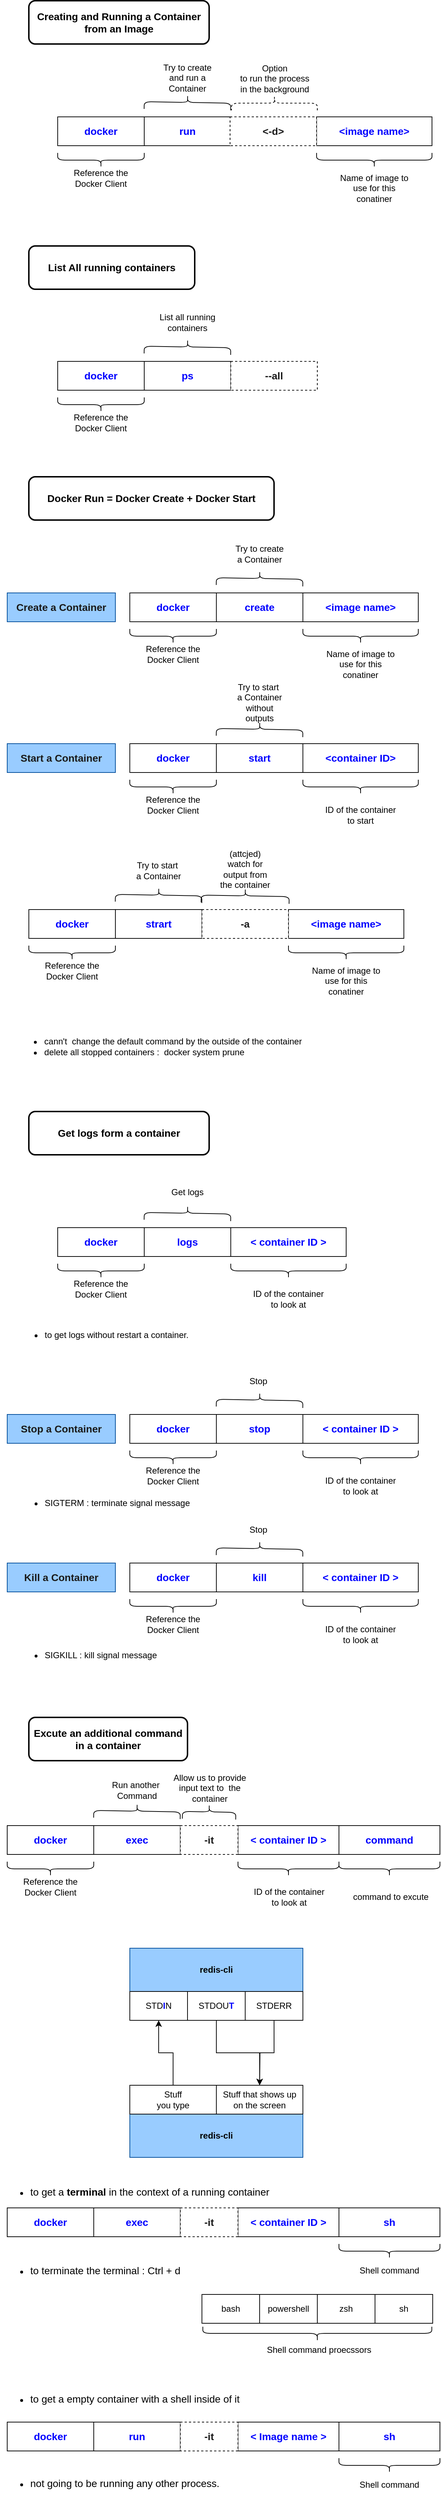 <mxfile version="12.6.4" type="device"><diagram id="ph7OAjNxM6PxewlOC7RH" name="Page-1"><mxGraphModel dx="1635" dy="812" grid="1" gridSize="10" guides="1" tooltips="1" connect="1" arrows="1" fold="1" page="1" pageScale="1" pageWidth="827" pageHeight="1169" math="0" shadow="0"><root><mxCell id="0"/><mxCell id="1" parent="0"/><mxCell id="Nm3Z8yjS943WfdTy7HaF-10" value="&lt;font style=&quot;font-size: 14px&quot;&gt;&lt;b&gt;Creating and Running a Container from an Image&lt;/b&gt;&lt;/font&gt;" style="rounded=1;whiteSpace=wrap;html=1;strokeWidth=2;" parent="1" vertex="1"><mxGeometry x="40" y="20" width="250" height="60" as="geometry"/></mxCell><mxCell id="Nm3Z8yjS943WfdTy7HaF-14" value="&lt;font style=&quot;font-size: 14px&quot;&gt;&lt;b&gt;List All running containers&lt;/b&gt;&lt;/font&gt;" style="rounded=1;whiteSpace=wrap;html=1;strokeWidth=2;" parent="1" vertex="1"><mxGeometry x="40" y="360" width="230" height="60" as="geometry"/></mxCell><mxCell id="Nm3Z8yjS943WfdTy7HaF-21" value="&lt;h3&gt;&lt;font color=&quot;#0000ff&quot;&gt;docker&lt;/font&gt;&lt;/h3&gt;" style="rounded=0;whiteSpace=wrap;html=1;" parent="1" vertex="1"><mxGeometry x="80" y="520" width="120" height="40" as="geometry"/></mxCell><mxCell id="Nm3Z8yjS943WfdTy7HaF-22" value="&lt;h3&gt;&lt;font color=&quot;#0000ff&quot;&gt;ps&lt;/font&gt;&lt;/h3&gt;" style="rounded=0;whiteSpace=wrap;html=1;" parent="1" vertex="1"><mxGeometry x="200" y="520" width="120" height="40" as="geometry"/></mxCell><mxCell id="Nm3Z8yjS943WfdTy7HaF-23" value="" style="shape=curlyBracket;whiteSpace=wrap;html=1;rounded=1;rotation=-90;" parent="1" vertex="1"><mxGeometry x="130" y="520" width="20" height="120" as="geometry"/></mxCell><mxCell id="Nm3Z8yjS943WfdTy7HaF-24" value="" style="shape=curlyBracket;whiteSpace=wrap;html=1;rounded=1;rotation=91;" parent="1" vertex="1"><mxGeometry x="250" y="440" width="20" height="120" as="geometry"/></mxCell><mxCell id="Nm3Z8yjS943WfdTy7HaF-25" value="Reference the Docker Client" style="text;html=1;strokeColor=none;fillColor=none;align=center;verticalAlign=middle;whiteSpace=wrap;rounded=0;" parent="1" vertex="1"><mxGeometry x="100" y="598" width="80" height="14" as="geometry"/></mxCell><mxCell id="Nm3Z8yjS943WfdTy7HaF-26" value="List all running containers" style="text;html=1;strokeColor=none;fillColor=none;align=center;verticalAlign=middle;whiteSpace=wrap;rounded=0;" parent="1" vertex="1"><mxGeometry x="220" y="459" width="80" height="14" as="geometry"/></mxCell><mxCell id="Nm3Z8yjS943WfdTy7HaF-29" value="&lt;h3&gt;&lt;font color=&quot;#1a1a1a&quot;&gt;--all&lt;/font&gt;&lt;/h3&gt;" style="rounded=0;whiteSpace=wrap;html=1;dashed=1;" parent="1" vertex="1"><mxGeometry x="320" y="520" width="120" height="40" as="geometry"/></mxCell><mxCell id="Nm3Z8yjS943WfdTy7HaF-40" value="&lt;h3&gt;&lt;font color=&quot;#0000ff&quot;&gt;docker&lt;/font&gt;&lt;/h3&gt;" style="rounded=0;whiteSpace=wrap;html=1;" parent="1" vertex="1"><mxGeometry x="180" y="841" width="120" height="40" as="geometry"/></mxCell><mxCell id="Nm3Z8yjS943WfdTy7HaF-41" value="&lt;h3&gt;&lt;font color=&quot;#0000ff&quot;&gt;create&lt;/font&gt;&lt;/h3&gt;" style="rounded=0;whiteSpace=wrap;html=1;" parent="1" vertex="1"><mxGeometry x="300" y="841" width="120" height="40" as="geometry"/></mxCell><mxCell id="Nm3Z8yjS943WfdTy7HaF-42" value="&lt;h3&gt;&lt;font color=&quot;#0000ff&quot;&gt;&amp;lt;image name&amp;gt;&lt;/font&gt;&lt;/h3&gt;" style="rounded=0;whiteSpace=wrap;html=1;" parent="1" vertex="1"><mxGeometry x="420" y="841" width="160" height="40" as="geometry"/></mxCell><mxCell id="Nm3Z8yjS943WfdTy7HaF-43" value="" style="shape=curlyBracket;whiteSpace=wrap;html=1;rounded=1;rotation=-90;" parent="1" vertex="1"><mxGeometry x="230" y="841" width="20" height="120" as="geometry"/></mxCell><mxCell id="Nm3Z8yjS943WfdTy7HaF-44" value="" style="shape=curlyBracket;whiteSpace=wrap;html=1;rounded=1;rotation=-90;" parent="1" vertex="1"><mxGeometry x="490" y="821" width="20" height="160" as="geometry"/></mxCell><mxCell id="Nm3Z8yjS943WfdTy7HaF-45" value="" style="shape=curlyBracket;whiteSpace=wrap;html=1;rounded=1;rotation=91;" parent="1" vertex="1"><mxGeometry x="350" y="761" width="20" height="120" as="geometry"/></mxCell><mxCell id="Nm3Z8yjS943WfdTy7HaF-46" value="&lt;span style=&quot;font-size: 14px&quot;&gt;&lt;b&gt;Docker Run = Docker Create + Docker Start&lt;/b&gt;&lt;/span&gt;" style="rounded=1;whiteSpace=wrap;html=1;strokeWidth=2;" parent="1" vertex="1"><mxGeometry x="40" y="680" width="340" height="60" as="geometry"/></mxCell><mxCell id="Nm3Z8yjS943WfdTy7HaF-47" value="Reference the Docker Client" style="text;html=1;strokeColor=none;fillColor=none;align=center;verticalAlign=middle;whiteSpace=wrap;rounded=0;" parent="1" vertex="1"><mxGeometry x="200" y="919" width="80" height="14" as="geometry"/></mxCell><mxCell id="Nm3Z8yjS943WfdTy7HaF-48" value="Try to create &lt;br&gt;a Container" style="text;html=1;strokeColor=none;fillColor=none;align=center;verticalAlign=middle;whiteSpace=wrap;rounded=0;" parent="1" vertex="1"><mxGeometry x="320" y="780" width="80" height="14" as="geometry"/></mxCell><mxCell id="Nm3Z8yjS943WfdTy7HaF-49" value="Name of image to use for this conatiner" style="text;html=1;strokeColor=none;fillColor=none;align=center;verticalAlign=middle;whiteSpace=wrap;rounded=0;" parent="1" vertex="1"><mxGeometry x="445" y="933" width="110" height="14" as="geometry"/></mxCell><mxCell id="Nm3Z8yjS943WfdTy7HaF-50" value="&lt;h3&gt;&lt;font color=&quot;#1a1a1a&quot;&gt;Create a Container&lt;/font&gt;&lt;/h3&gt;" style="rounded=0;whiteSpace=wrap;html=1;fillColor=#99CCFF;strokeColor=#004C99;" parent="1" vertex="1"><mxGeometry x="10" y="841" width="150" height="40" as="geometry"/></mxCell><mxCell id="Nm3Z8yjS943WfdTy7HaF-51" value="&lt;h3&gt;&lt;font color=&quot;#0000ff&quot;&gt;docker&lt;/font&gt;&lt;/h3&gt;" style="rounded=0;whiteSpace=wrap;html=1;" parent="1" vertex="1"><mxGeometry x="180" y="1050" width="120" height="40" as="geometry"/></mxCell><mxCell id="Nm3Z8yjS943WfdTy7HaF-52" value="&lt;h3&gt;&lt;font color=&quot;#0000ff&quot;&gt;start&lt;/font&gt;&lt;/h3&gt;" style="rounded=0;whiteSpace=wrap;html=1;" parent="1" vertex="1"><mxGeometry x="300" y="1050" width="120" height="40" as="geometry"/></mxCell><mxCell id="Nm3Z8yjS943WfdTy7HaF-53" value="&lt;h3&gt;&lt;font color=&quot;#0000ff&quot;&gt;&amp;lt;container ID&amp;gt;&lt;/font&gt;&lt;/h3&gt;" style="rounded=0;whiteSpace=wrap;html=1;" parent="1" vertex="1"><mxGeometry x="420" y="1050" width="160" height="40" as="geometry"/></mxCell><mxCell id="Nm3Z8yjS943WfdTy7HaF-54" value="" style="shape=curlyBracket;whiteSpace=wrap;html=1;rounded=1;rotation=-90;" parent="1" vertex="1"><mxGeometry x="230" y="1050" width="20" height="120" as="geometry"/></mxCell><mxCell id="Nm3Z8yjS943WfdTy7HaF-55" value="" style="shape=curlyBracket;whiteSpace=wrap;html=1;rounded=1;rotation=-90;" parent="1" vertex="1"><mxGeometry x="490" y="1030" width="20" height="160" as="geometry"/></mxCell><mxCell id="Nm3Z8yjS943WfdTy7HaF-56" value="" style="shape=curlyBracket;whiteSpace=wrap;html=1;rounded=1;rotation=91;" parent="1" vertex="1"><mxGeometry x="350" y="970" width="20" height="120" as="geometry"/></mxCell><mxCell id="Nm3Z8yjS943WfdTy7HaF-57" value="Reference the Docker Client" style="text;html=1;strokeColor=none;fillColor=none;align=center;verticalAlign=middle;whiteSpace=wrap;rounded=0;" parent="1" vertex="1"><mxGeometry x="200" y="1128" width="80" height="14" as="geometry"/></mxCell><mxCell id="Nm3Z8yjS943WfdTy7HaF-58" value="Try to start&amp;nbsp;&lt;br&gt;a Container&lt;br&gt;without outputs" style="text;html=1;strokeColor=none;fillColor=none;align=center;verticalAlign=middle;whiteSpace=wrap;rounded=0;" parent="1" vertex="1"><mxGeometry x="320" y="989" width="80" height="8" as="geometry"/></mxCell><mxCell id="Nm3Z8yjS943WfdTy7HaF-59" value="ID of the container to start" style="text;html=1;strokeColor=none;fillColor=none;align=center;verticalAlign=middle;whiteSpace=wrap;rounded=0;" parent="1" vertex="1"><mxGeometry x="445" y="1142" width="110" height="14" as="geometry"/></mxCell><mxCell id="Nm3Z8yjS943WfdTy7HaF-60" value="&lt;h3&gt;&lt;font color=&quot;#1a1a1a&quot;&gt;Start a Container&lt;/font&gt;&lt;/h3&gt;" style="rounded=0;whiteSpace=wrap;html=1;fillColor=#99CCFF;strokeColor=#004C99;" parent="1" vertex="1"><mxGeometry x="10" y="1050" width="150" height="40" as="geometry"/></mxCell><mxCell id="Nm3Z8yjS943WfdTy7HaF-61" value="&lt;h3&gt;&lt;font color=&quot;#0000ff&quot;&gt;docker&lt;/font&gt;&lt;/h3&gt;" style="rounded=0;whiteSpace=wrap;html=1;" parent="1" vertex="1"><mxGeometry x="40" y="1280" width="120" height="40" as="geometry"/></mxCell><mxCell id="Nm3Z8yjS943WfdTy7HaF-62" value="&lt;h3&gt;&lt;font color=&quot;#0000ff&quot;&gt;strart&lt;/font&gt;&lt;/h3&gt;" style="rounded=0;whiteSpace=wrap;html=1;" parent="1" vertex="1"><mxGeometry x="160" y="1280" width="120" height="40" as="geometry"/></mxCell><mxCell id="Nm3Z8yjS943WfdTy7HaF-63" value="&lt;h3&gt;&lt;font color=&quot;#0000ff&quot;&gt;&amp;lt;image name&amp;gt;&lt;/font&gt;&lt;/h3&gt;" style="rounded=0;whiteSpace=wrap;html=1;" parent="1" vertex="1"><mxGeometry x="400" y="1280" width="160" height="40" as="geometry"/></mxCell><mxCell id="Nm3Z8yjS943WfdTy7HaF-64" value="" style="shape=curlyBracket;whiteSpace=wrap;html=1;rounded=1;rotation=-90;" parent="1" vertex="1"><mxGeometry x="90" y="1280" width="20" height="120" as="geometry"/></mxCell><mxCell id="Nm3Z8yjS943WfdTy7HaF-65" value="" style="shape=curlyBracket;whiteSpace=wrap;html=1;rounded=1;rotation=-90;" parent="1" vertex="1"><mxGeometry x="470" y="1260" width="20" height="160" as="geometry"/></mxCell><mxCell id="Nm3Z8yjS943WfdTy7HaF-66" value="" style="shape=curlyBracket;whiteSpace=wrap;html=1;rounded=1;rotation=91;" parent="1" vertex="1"><mxGeometry x="210" y="1200" width="20" height="120" as="geometry"/></mxCell><mxCell id="Nm3Z8yjS943WfdTy7HaF-67" value="Reference the Docker Client" style="text;html=1;strokeColor=none;fillColor=none;align=center;verticalAlign=middle;whiteSpace=wrap;rounded=0;" parent="1" vertex="1"><mxGeometry x="60" y="1358" width="80" height="14" as="geometry"/></mxCell><mxCell id="Nm3Z8yjS943WfdTy7HaF-68" value="Try to start&amp;nbsp;&lt;br&gt;a Container" style="text;html=1;strokeColor=none;fillColor=none;align=center;verticalAlign=middle;whiteSpace=wrap;rounded=0;" parent="1" vertex="1"><mxGeometry x="180" y="1219" width="80" height="14" as="geometry"/></mxCell><mxCell id="Nm3Z8yjS943WfdTy7HaF-69" value="Name of image to use for this conatiner" style="text;html=1;strokeColor=none;fillColor=none;align=center;verticalAlign=middle;whiteSpace=wrap;rounded=0;" parent="1" vertex="1"><mxGeometry x="425" y="1372" width="110" height="14" as="geometry"/></mxCell><mxCell id="Nm3Z8yjS943WfdTy7HaF-70" value="&lt;h3&gt;&lt;font color=&quot;#1a1a1a&quot;&gt;-a&lt;/font&gt;&lt;/h3&gt;" style="rounded=0;whiteSpace=wrap;html=1;dashed=1;" parent="1" vertex="1"><mxGeometry x="280" y="1280" width="120" height="40" as="geometry"/></mxCell><mxCell id="Nm3Z8yjS943WfdTy7HaF-81" value="" style="shape=curlyBracket;whiteSpace=wrap;html=1;rounded=1;rotation=91;" parent="1" vertex="1"><mxGeometry x="330" y="1200" width="20" height="122" as="geometry"/></mxCell><mxCell id="Nm3Z8yjS943WfdTy7HaF-82" value="(attcjed) &lt;br&gt;watch for output from the container" style="text;html=1;strokeColor=none;fillColor=none;align=center;verticalAlign=middle;whiteSpace=wrap;rounded=0;" parent="1" vertex="1"><mxGeometry x="300" y="1219" width="80" height="9" as="geometry"/></mxCell><mxCell id="Nm3Z8yjS943WfdTy7HaF-88" value="&lt;ul&gt;&lt;li&gt;cann't&amp;nbsp; change the default command by the outside of the container&lt;/li&gt;&lt;li style=&quot;text-align: left&quot;&gt;delete all stopped containers :&amp;nbsp; docker system prune&lt;/li&gt;&lt;/ul&gt;" style="text;html=1;strokeColor=none;fillColor=none;align=center;verticalAlign=middle;whiteSpace=wrap;rounded=0;dashed=1;" parent="1" vertex="1"><mxGeometry x="10" y="1450" width="420" height="40" as="geometry"/></mxCell><mxCell id="Nm3Z8yjS943WfdTy7HaF-89" value="&lt;h3&gt;&lt;font color=&quot;#0000ff&quot;&gt;docker&lt;/font&gt;&lt;/h3&gt;" style="rounded=0;whiteSpace=wrap;html=1;" parent="1" vertex="1"><mxGeometry x="80" y="1721" width="120" height="40" as="geometry"/></mxCell><mxCell id="Nm3Z8yjS943WfdTy7HaF-90" value="&lt;h3&gt;&lt;font color=&quot;#0000ff&quot;&gt;logs&lt;/font&gt;&lt;/h3&gt;" style="rounded=0;whiteSpace=wrap;html=1;" parent="1" vertex="1"><mxGeometry x="200" y="1721" width="120" height="40" as="geometry"/></mxCell><mxCell id="Nm3Z8yjS943WfdTy7HaF-91" value="&lt;h3&gt;&lt;font color=&quot;#0000ff&quot;&gt;&amp;lt; container ID &amp;gt;&lt;/font&gt;&lt;/h3&gt;" style="rounded=0;whiteSpace=wrap;html=1;" parent="1" vertex="1"><mxGeometry x="320" y="1721" width="160" height="40" as="geometry"/></mxCell><mxCell id="Nm3Z8yjS943WfdTy7HaF-92" value="" style="shape=curlyBracket;whiteSpace=wrap;html=1;rounded=1;rotation=-90;" parent="1" vertex="1"><mxGeometry x="130" y="1721" width="20" height="120" as="geometry"/></mxCell><mxCell id="Nm3Z8yjS943WfdTy7HaF-93" value="" style="shape=curlyBracket;whiteSpace=wrap;html=1;rounded=1;rotation=-90;" parent="1" vertex="1"><mxGeometry x="390" y="1701" width="20" height="160" as="geometry"/></mxCell><mxCell id="Nm3Z8yjS943WfdTy7HaF-94" value="" style="shape=curlyBracket;whiteSpace=wrap;html=1;rounded=1;rotation=91;" parent="1" vertex="1"><mxGeometry x="250" y="1641" width="20" height="120" as="geometry"/></mxCell><mxCell id="Nm3Z8yjS943WfdTy7HaF-95" value="&lt;font style=&quot;font-size: 14px&quot;&gt;&lt;b&gt;Get logs form a container&lt;/b&gt;&lt;/font&gt;" style="rounded=1;whiteSpace=wrap;html=1;strokeWidth=2;" parent="1" vertex="1"><mxGeometry x="40" y="1560" width="250" height="60" as="geometry"/></mxCell><mxCell id="Nm3Z8yjS943WfdTy7HaF-96" value="Reference the Docker Client" style="text;html=1;strokeColor=none;fillColor=none;align=center;verticalAlign=middle;whiteSpace=wrap;rounded=0;" parent="1" vertex="1"><mxGeometry x="100" y="1799" width="80" height="14" as="geometry"/></mxCell><mxCell id="Nm3Z8yjS943WfdTy7HaF-97" value="Get logs" style="text;html=1;strokeColor=none;fillColor=none;align=center;verticalAlign=middle;whiteSpace=wrap;rounded=0;" parent="1" vertex="1"><mxGeometry x="220" y="1665" width="80" height="14" as="geometry"/></mxCell><mxCell id="Nm3Z8yjS943WfdTy7HaF-98" value="ID of the container to look at" style="text;html=1;strokeColor=none;fillColor=none;align=center;verticalAlign=middle;whiteSpace=wrap;rounded=0;" parent="1" vertex="1"><mxGeometry x="345" y="1813" width="110" height="14" as="geometry"/></mxCell><mxCell id="Nm3Z8yjS943WfdTy7HaF-99" value="&lt;ul&gt;&lt;li&gt;to get logs without restart a container.&lt;/li&gt;&lt;/ul&gt;" style="text;html=1;strokeColor=none;fillColor=none;align=left;verticalAlign=middle;whiteSpace=wrap;rounded=0;dashed=1;" parent="1" vertex="1"><mxGeometry x="20" y="1850" width="420" height="40" as="geometry"/></mxCell><mxCell id="Nm3Z8yjS943WfdTy7HaF-100" value="&lt;h3&gt;&lt;font color=&quot;#0000ff&quot;&gt;docker&lt;/font&gt;&lt;/h3&gt;" style="rounded=0;whiteSpace=wrap;html=1;" parent="1" vertex="1"><mxGeometry x="180" y="1980" width="120" height="40" as="geometry"/></mxCell><mxCell id="Nm3Z8yjS943WfdTy7HaF-101" value="&lt;h3&gt;&lt;font color=&quot;#0000ff&quot;&gt;stop&lt;/font&gt;&lt;/h3&gt;" style="rounded=0;whiteSpace=wrap;html=1;" parent="1" vertex="1"><mxGeometry x="300" y="1980" width="120" height="40" as="geometry"/></mxCell><mxCell id="Nm3Z8yjS943WfdTy7HaF-102" value="&lt;h3&gt;&lt;font color=&quot;#0000ff&quot;&gt;&amp;lt; container ID &amp;gt;&lt;/font&gt;&lt;/h3&gt;" style="rounded=0;whiteSpace=wrap;html=1;" parent="1" vertex="1"><mxGeometry x="420" y="1980" width="160" height="40" as="geometry"/></mxCell><mxCell id="Nm3Z8yjS943WfdTy7HaF-103" value="" style="shape=curlyBracket;whiteSpace=wrap;html=1;rounded=1;rotation=-90;" parent="1" vertex="1"><mxGeometry x="230" y="1980" width="20" height="120" as="geometry"/></mxCell><mxCell id="Nm3Z8yjS943WfdTy7HaF-104" value="" style="shape=curlyBracket;whiteSpace=wrap;html=1;rounded=1;rotation=-90;" parent="1" vertex="1"><mxGeometry x="490" y="1960" width="20" height="160" as="geometry"/></mxCell><mxCell id="Nm3Z8yjS943WfdTy7HaF-105" value="" style="shape=curlyBracket;whiteSpace=wrap;html=1;rounded=1;rotation=91;" parent="1" vertex="1"><mxGeometry x="350" y="1900" width="20" height="120" as="geometry"/></mxCell><mxCell id="Nm3Z8yjS943WfdTy7HaF-106" value="Reference the Docker Client" style="text;html=1;strokeColor=none;fillColor=none;align=center;verticalAlign=middle;whiteSpace=wrap;rounded=0;" parent="1" vertex="1"><mxGeometry x="200" y="2058" width="80" height="14" as="geometry"/></mxCell><mxCell id="Nm3Z8yjS943WfdTy7HaF-107" value="Stop&amp;nbsp;" style="text;html=1;strokeColor=none;fillColor=none;align=center;verticalAlign=middle;whiteSpace=wrap;rounded=0;" parent="1" vertex="1"><mxGeometry x="320" y="1927" width="80" height="14" as="geometry"/></mxCell><mxCell id="Nm3Z8yjS943WfdTy7HaF-108" value="ID of the container to look at" style="text;html=1;strokeColor=none;fillColor=none;align=center;verticalAlign=middle;whiteSpace=wrap;rounded=0;" parent="1" vertex="1"><mxGeometry x="445" y="2072" width="110" height="14" as="geometry"/></mxCell><mxCell id="Nm3Z8yjS943WfdTy7HaF-109" value="&lt;h3&gt;&lt;font color=&quot;#1a1a1a&quot;&gt;Stop a Container&lt;/font&gt;&lt;/h3&gt;" style="rounded=0;whiteSpace=wrap;html=1;fillColor=#99CCFF;strokeColor=#004C99;" parent="1" vertex="1"><mxGeometry x="10" y="1980" width="150" height="40" as="geometry"/></mxCell><mxCell id="Nm3Z8yjS943WfdTy7HaF-110" value="&lt;h3&gt;&lt;font color=&quot;#0000ff&quot;&gt;docker&lt;/font&gt;&lt;/h3&gt;" style="rounded=0;whiteSpace=wrap;html=1;" parent="1" vertex="1"><mxGeometry x="180" y="2186" width="120" height="40" as="geometry"/></mxCell><mxCell id="Nm3Z8yjS943WfdTy7HaF-111" value="&lt;h3&gt;&lt;font color=&quot;#0000ff&quot;&gt;kill&lt;/font&gt;&lt;/h3&gt;" style="rounded=0;whiteSpace=wrap;html=1;" parent="1" vertex="1"><mxGeometry x="300" y="2186" width="120" height="40" as="geometry"/></mxCell><mxCell id="Nm3Z8yjS943WfdTy7HaF-112" value="&lt;h3&gt;&lt;font color=&quot;#0000ff&quot;&gt;&amp;lt; container ID &amp;gt;&lt;/font&gt;&lt;/h3&gt;" style="rounded=0;whiteSpace=wrap;html=1;" parent="1" vertex="1"><mxGeometry x="420" y="2186" width="160" height="40" as="geometry"/></mxCell><mxCell id="Nm3Z8yjS943WfdTy7HaF-113" value="" style="shape=curlyBracket;whiteSpace=wrap;html=1;rounded=1;rotation=-90;" parent="1" vertex="1"><mxGeometry x="230" y="2186" width="20" height="120" as="geometry"/></mxCell><mxCell id="Nm3Z8yjS943WfdTy7HaF-114" value="" style="shape=curlyBracket;whiteSpace=wrap;html=1;rounded=1;rotation=-90;" parent="1" vertex="1"><mxGeometry x="490" y="2166" width="20" height="160" as="geometry"/></mxCell><mxCell id="Nm3Z8yjS943WfdTy7HaF-115" value="" style="shape=curlyBracket;whiteSpace=wrap;html=1;rounded=1;rotation=91;" parent="1" vertex="1"><mxGeometry x="350" y="2106" width="20" height="120" as="geometry"/></mxCell><mxCell id="Nm3Z8yjS943WfdTy7HaF-116" value="Reference the Docker Client" style="text;html=1;strokeColor=none;fillColor=none;align=center;verticalAlign=middle;whiteSpace=wrap;rounded=0;" parent="1" vertex="1"><mxGeometry x="200" y="2264" width="80" height="14" as="geometry"/></mxCell><mxCell id="Nm3Z8yjS943WfdTy7HaF-117" value="Stop&amp;nbsp;" style="text;html=1;strokeColor=none;fillColor=none;align=center;verticalAlign=middle;whiteSpace=wrap;rounded=0;" parent="1" vertex="1"><mxGeometry x="320" y="2133" width="80" height="14" as="geometry"/></mxCell><mxCell id="Nm3Z8yjS943WfdTy7HaF-118" value="ID of the container to look at" style="text;html=1;strokeColor=none;fillColor=none;align=center;verticalAlign=middle;whiteSpace=wrap;rounded=0;" parent="1" vertex="1"><mxGeometry x="445" y="2278" width="110" height="14" as="geometry"/></mxCell><mxCell id="Nm3Z8yjS943WfdTy7HaF-119" value="&lt;h3&gt;&lt;font color=&quot;#1a1a1a&quot;&gt;Kill a Container&lt;/font&gt;&lt;/h3&gt;" style="rounded=0;whiteSpace=wrap;html=1;fillColor=#99CCFF;strokeColor=#004C99;" parent="1" vertex="1"><mxGeometry x="10" y="2186" width="150" height="40" as="geometry"/></mxCell><mxCell id="Nm3Z8yjS943WfdTy7HaF-120" value="&lt;ul&gt;&lt;li&gt;SIGTERM : terminate signal message&lt;/li&gt;&lt;/ul&gt;" style="text;html=1;strokeColor=none;fillColor=none;align=left;verticalAlign=middle;whiteSpace=wrap;rounded=0;dashed=1;" parent="1" vertex="1"><mxGeometry x="20" y="2081" width="420" height="44" as="geometry"/></mxCell><mxCell id="Nm3Z8yjS943WfdTy7HaF-121" value="&lt;ul&gt;&lt;li&gt;SIGKILL : kill signal message&lt;/li&gt;&lt;/ul&gt;" style="text;html=1;strokeColor=none;fillColor=none;align=left;verticalAlign=middle;whiteSpace=wrap;rounded=0;dashed=1;" parent="1" vertex="1"><mxGeometry x="20" y="2292" width="420" height="44" as="geometry"/></mxCell><mxCell id="Nm3Z8yjS943WfdTy7HaF-122" value="&lt;h3&gt;&lt;font color=&quot;#0000ff&quot;&gt;docker&lt;/font&gt;&lt;/h3&gt;" style="rounded=0;whiteSpace=wrap;html=1;" parent="1" vertex="1"><mxGeometry x="10" y="2550" width="120" height="40" as="geometry"/></mxCell><mxCell id="Nm3Z8yjS943WfdTy7HaF-123" value="&lt;h3&gt;&lt;font color=&quot;#0000ff&quot;&gt;exec&lt;/font&gt;&lt;/h3&gt;" style="rounded=0;whiteSpace=wrap;html=1;" parent="1" vertex="1"><mxGeometry x="130" y="2550" width="120" height="40" as="geometry"/></mxCell><mxCell id="Nm3Z8yjS943WfdTy7HaF-124" value="&lt;h3&gt;&lt;font color=&quot;#0000ff&quot;&gt;&amp;lt; container ID &amp;gt;&lt;/font&gt;&lt;/h3&gt;" style="rounded=0;whiteSpace=wrap;html=1;" parent="1" vertex="1"><mxGeometry x="330" y="2550" width="140" height="40" as="geometry"/></mxCell><mxCell id="Nm3Z8yjS943WfdTy7HaF-125" value="" style="shape=curlyBracket;whiteSpace=wrap;html=1;rounded=1;rotation=-90;" parent="1" vertex="1"><mxGeometry x="60" y="2550" width="20" height="120" as="geometry"/></mxCell><mxCell id="Nm3Z8yjS943WfdTy7HaF-126" value="" style="shape=curlyBracket;whiteSpace=wrap;html=1;rounded=1;rotation=-90;" parent="1" vertex="1"><mxGeometry x="390" y="2540" width="20" height="140" as="geometry"/></mxCell><mxCell id="Nm3Z8yjS943WfdTy7HaF-127" value="" style="shape=curlyBracket;whiteSpace=wrap;html=1;rounded=1;rotation=91;" parent="1" vertex="1"><mxGeometry x="180" y="2470" width="20" height="120" as="geometry"/></mxCell><mxCell id="Nm3Z8yjS943WfdTy7HaF-128" value="&lt;font style=&quot;font-size: 14px&quot;&gt;&lt;b&gt;Excute an additional command in a container&lt;/b&gt;&lt;/font&gt;" style="rounded=1;whiteSpace=wrap;html=1;strokeWidth=2;" parent="1" vertex="1"><mxGeometry x="40" y="2400" width="220" height="60" as="geometry"/></mxCell><mxCell id="Nm3Z8yjS943WfdTy7HaF-129" value="Reference the Docker Client" style="text;html=1;strokeColor=none;fillColor=none;align=center;verticalAlign=middle;whiteSpace=wrap;rounded=0;" parent="1" vertex="1"><mxGeometry x="30" y="2628" width="80" height="14" as="geometry"/></mxCell><mxCell id="Nm3Z8yjS943WfdTy7HaF-130" value="Run another&amp;nbsp;&lt;br&gt;Command" style="text;html=1;strokeColor=none;fillColor=none;align=center;verticalAlign=middle;whiteSpace=wrap;rounded=0;" parent="1" vertex="1"><mxGeometry x="150" y="2494" width="80" height="14" as="geometry"/></mxCell><mxCell id="Nm3Z8yjS943WfdTy7HaF-131" value="ID of the container to look at" style="text;html=1;strokeColor=none;fillColor=none;align=center;verticalAlign=middle;whiteSpace=wrap;rounded=0;" parent="1" vertex="1"><mxGeometry x="346" y="2642" width="110" height="14" as="geometry"/></mxCell><mxCell id="Nm3Z8yjS943WfdTy7HaF-132" value="&lt;h3&gt;&lt;font color=&quot;#0000ff&quot;&gt;command&lt;/font&gt;&lt;/h3&gt;" style="rounded=0;whiteSpace=wrap;html=1;" parent="1" vertex="1"><mxGeometry x="470" y="2550" width="140" height="40" as="geometry"/></mxCell><mxCell id="Nm3Z8yjS943WfdTy7HaF-133" value="" style="shape=curlyBracket;whiteSpace=wrap;html=1;rounded=1;rotation=-90;" parent="1" vertex="1"><mxGeometry x="530" y="2540" width="20" height="140" as="geometry"/></mxCell><mxCell id="Nm3Z8yjS943WfdTy7HaF-134" value="command to excute" style="text;html=1;strokeColor=none;fillColor=none;align=center;verticalAlign=middle;whiteSpace=wrap;rounded=0;" parent="1" vertex="1"><mxGeometry x="487" y="2642" width="110" height="14" as="geometry"/></mxCell><mxCell id="Nm3Z8yjS943WfdTy7HaF-135" value="&lt;h3&gt;&lt;font color=&quot;#1a1a1a&quot;&gt;-it&lt;/font&gt;&lt;/h3&gt;" style="rounded=0;whiteSpace=wrap;html=1;dashed=1;" parent="1" vertex="1"><mxGeometry x="250" y="2550" width="80" height="40" as="geometry"/></mxCell><mxCell id="Nm3Z8yjS943WfdTy7HaF-136" value="" style="shape=curlyBracket;whiteSpace=wrap;html=1;rounded=1;rotation=91;" parent="1" vertex="1"><mxGeometry x="280" y="2494" width="20" height="74" as="geometry"/></mxCell><mxCell id="Nm3Z8yjS943WfdTy7HaF-137" value="Allow us to provide input text to&amp;nbsp; the container" style="text;html=1;strokeColor=none;fillColor=none;align=center;verticalAlign=middle;whiteSpace=wrap;rounded=0;" parent="1" vertex="1"><mxGeometry x="236" y="2493" width="110" height="9" as="geometry"/></mxCell><mxCell id="Nm3Z8yjS943WfdTy7HaF-138" value="&lt;b&gt;redis-cli&lt;/b&gt;" style="rounded=0;whiteSpace=wrap;html=1;strokeColor=#004C99;fillColor=#99CCFF;" parent="1" vertex="1"><mxGeometry x="180" y="2720" width="240" height="60" as="geometry"/></mxCell><mxCell id="Nm3Z8yjS943WfdTy7HaF-139" value="STD&lt;font color=&quot;#0000ff&quot;&gt;&lt;b&gt;I&lt;/b&gt;&lt;/font&gt;N" style="rounded=0;whiteSpace=wrap;html=1;" parent="1" vertex="1"><mxGeometry x="180" y="2780" width="80" height="40" as="geometry"/></mxCell><mxCell id="Nm3Z8yjS943WfdTy7HaF-147" style="edgeStyle=orthogonalEdgeStyle;rounded=0;orthogonalLoop=1;jettySize=auto;html=1;entryX=0.5;entryY=0;entryDx=0;entryDy=0;" parent="1" source="Nm3Z8yjS943WfdTy7HaF-140" target="Nm3Z8yjS943WfdTy7HaF-144" edge="1"><mxGeometry relative="1" as="geometry"/></mxCell><mxCell id="Nm3Z8yjS943WfdTy7HaF-140" value="STDOU&lt;font color=&quot;#0000ff&quot;&gt;&lt;b&gt;T&lt;/b&gt;&lt;/font&gt;" style="rounded=0;whiteSpace=wrap;html=1;" parent="1" vertex="1"><mxGeometry x="260" y="2780" width="80" height="40" as="geometry"/></mxCell><mxCell id="Nm3Z8yjS943WfdTy7HaF-148" style="edgeStyle=orthogonalEdgeStyle;rounded=0;orthogonalLoop=1;jettySize=auto;html=1;" parent="1" source="Nm3Z8yjS943WfdTy7HaF-141" edge="1"><mxGeometry relative="1" as="geometry"><mxPoint x="360" y="2910" as="targetPoint"/></mxGeometry></mxCell><mxCell id="Nm3Z8yjS943WfdTy7HaF-141" value="STDERR" style="rounded=0;whiteSpace=wrap;html=1;" parent="1" vertex="1"><mxGeometry x="340" y="2780" width="80" height="40" as="geometry"/></mxCell><mxCell id="Nm3Z8yjS943WfdTy7HaF-142" value="&lt;b&gt;redis-cli&lt;/b&gt;" style="rounded=0;whiteSpace=wrap;html=1;strokeColor=#004C99;fillColor=#99CCFF;" parent="1" vertex="1"><mxGeometry x="180" y="2950" width="240" height="60" as="geometry"/></mxCell><mxCell id="Nm3Z8yjS943WfdTy7HaF-146" style="edgeStyle=orthogonalEdgeStyle;rounded=0;orthogonalLoop=1;jettySize=auto;html=1;entryX=0.5;entryY=1;entryDx=0;entryDy=0;" parent="1" source="Nm3Z8yjS943WfdTy7HaF-143" target="Nm3Z8yjS943WfdTy7HaF-139" edge="1"><mxGeometry relative="1" as="geometry"/></mxCell><mxCell id="Nm3Z8yjS943WfdTy7HaF-143" value="Stuff &lt;br&gt;you type" style="rounded=0;whiteSpace=wrap;html=1;" parent="1" vertex="1"><mxGeometry x="180" y="2910" width="120" height="40" as="geometry"/></mxCell><mxCell id="Nm3Z8yjS943WfdTy7HaF-144" value="Stuff that shows up on the screen" style="rounded=0;whiteSpace=wrap;html=1;" parent="1" vertex="1"><mxGeometry x="300" y="2910" width="120" height="40" as="geometry"/></mxCell><mxCell id="Nm3Z8yjS943WfdTy7HaF-150" value="&lt;h3&gt;&lt;font color=&quot;#0000ff&quot;&gt;docker&lt;/font&gt;&lt;/h3&gt;" style="rounded=0;whiteSpace=wrap;html=1;" parent="1" vertex="1"><mxGeometry x="10" y="3080" width="120" height="40" as="geometry"/></mxCell><mxCell id="Nm3Z8yjS943WfdTy7HaF-151" value="&lt;h3&gt;&lt;font color=&quot;#0000ff&quot;&gt;exec&lt;/font&gt;&lt;/h3&gt;" style="rounded=0;whiteSpace=wrap;html=1;" parent="1" vertex="1"><mxGeometry x="130" y="3080" width="120" height="40" as="geometry"/></mxCell><mxCell id="Nm3Z8yjS943WfdTy7HaF-152" value="&lt;h3&gt;&lt;font color=&quot;#0000ff&quot;&gt;&amp;lt; container ID &amp;gt;&lt;/font&gt;&lt;/h3&gt;" style="rounded=0;whiteSpace=wrap;html=1;" parent="1" vertex="1"><mxGeometry x="330" y="3080" width="140" height="40" as="geometry"/></mxCell><mxCell id="Nm3Z8yjS943WfdTy7HaF-153" value="&lt;h3&gt;&lt;font color=&quot;#0000ff&quot;&gt;sh&lt;/font&gt;&lt;/h3&gt;" style="rounded=0;whiteSpace=wrap;html=1;" parent="1" vertex="1"><mxGeometry x="470" y="3080" width="140" height="40" as="geometry"/></mxCell><mxCell id="Nm3Z8yjS943WfdTy7HaF-154" value="" style="shape=curlyBracket;whiteSpace=wrap;html=1;rounded=1;rotation=-90;" parent="1" vertex="1"><mxGeometry x="530" y="3070" width="20" height="140" as="geometry"/></mxCell><mxCell id="Nm3Z8yjS943WfdTy7HaF-155" value="&lt;h3&gt;&lt;font color=&quot;#1a1a1a&quot;&gt;-it&lt;/font&gt;&lt;/h3&gt;" style="rounded=0;whiteSpace=wrap;html=1;dashed=1;" parent="1" vertex="1"><mxGeometry x="250" y="3080" width="80" height="40" as="geometry"/></mxCell><mxCell id="Nm3Z8yjS943WfdTy7HaF-156" value="Shell command" style="text;html=1;strokeColor=none;fillColor=none;align=center;verticalAlign=middle;whiteSpace=wrap;rounded=0;" parent="1" vertex="1"><mxGeometry x="485" y="3160" width="110" height="14" as="geometry"/></mxCell><mxCell id="Nm3Z8yjS943WfdTy7HaF-157" value="&lt;ul&gt;&lt;li&gt;&lt;span style=&quot;font-size: 14px ; text-align: center&quot;&gt;to get a &lt;b&gt;terminal&lt;/b&gt; in the context of a running container&amp;nbsp;&lt;/span&gt;&lt;br&gt;&lt;/li&gt;&lt;/ul&gt;" style="text;html=1;strokeColor=none;fillColor=none;align=left;verticalAlign=middle;whiteSpace=wrap;rounded=0;dashed=1;" parent="1" vertex="1"><mxGeometry y="3036" width="480" height="44" as="geometry"/></mxCell><mxCell id="Nm3Z8yjS943WfdTy7HaF-158" value="powershell" style="rounded=0;whiteSpace=wrap;html=1;" parent="1" vertex="1"><mxGeometry x="360" y="3200" width="80" height="40" as="geometry"/></mxCell><mxCell id="Nm3Z8yjS943WfdTy7HaF-159" value="zsh" style="rounded=0;whiteSpace=wrap;html=1;" parent="1" vertex="1"><mxGeometry x="440" y="3200" width="80" height="40" as="geometry"/></mxCell><mxCell id="Nm3Z8yjS943WfdTy7HaF-160" value="sh" style="rounded=0;whiteSpace=wrap;html=1;" parent="1" vertex="1"><mxGeometry x="520" y="3200" width="80" height="40" as="geometry"/></mxCell><mxCell id="Nm3Z8yjS943WfdTy7HaF-161" value="bash" style="rounded=0;whiteSpace=wrap;html=1;" parent="1" vertex="1"><mxGeometry x="280" y="3200" width="80" height="40" as="geometry"/></mxCell><mxCell id="Nm3Z8yjS943WfdTy7HaF-162" value="" style="shape=curlyBracket;whiteSpace=wrap;html=1;rounded=1;rotation=-90;size=0.54;" parent="1" vertex="1"><mxGeometry x="430" y="3096" width="20" height="317.5" as="geometry"/></mxCell><mxCell id="Nm3Z8yjS943WfdTy7HaF-164" value="Shell command proecssors" style="text;html=1;strokeColor=none;fillColor=none;align=center;verticalAlign=middle;whiteSpace=wrap;rounded=0;" parent="1" vertex="1"><mxGeometry x="365" y="3270" width="155" height="14" as="geometry"/></mxCell><mxCell id="Nm3Z8yjS943WfdTy7HaF-165" value="&lt;ul&gt;&lt;li style=&quot;text-align: center&quot;&gt;&lt;span style=&quot;font-size: 14px&quot;&gt;to terminate the terminal : Ctrl + d&lt;/span&gt;&lt;/li&gt;&lt;/ul&gt;" style="text;html=1;strokeColor=none;fillColor=none;align=left;verticalAlign=middle;whiteSpace=wrap;rounded=0;dashed=1;" parent="1" vertex="1"><mxGeometry y="3145" width="480" height="44" as="geometry"/></mxCell><mxCell id="Nm3Z8yjS943WfdTy7HaF-166" value="&lt;h3&gt;&lt;font color=&quot;#0000ff&quot;&gt;docker&lt;/font&gt;&lt;/h3&gt;" style="rounded=0;whiteSpace=wrap;html=1;" parent="1" vertex="1"><mxGeometry x="10" y="3377" width="120" height="40" as="geometry"/></mxCell><mxCell id="Nm3Z8yjS943WfdTy7HaF-167" value="&lt;h3&gt;&lt;font color=&quot;#0000ff&quot;&gt;run&lt;/font&gt;&lt;/h3&gt;" style="rounded=0;whiteSpace=wrap;html=1;" parent="1" vertex="1"><mxGeometry x="130" y="3377" width="120" height="40" as="geometry"/></mxCell><mxCell id="Nm3Z8yjS943WfdTy7HaF-168" value="&lt;h3&gt;&lt;font color=&quot;#0000ff&quot;&gt;&amp;lt; Image name &amp;gt;&lt;/font&gt;&lt;/h3&gt;" style="rounded=0;whiteSpace=wrap;html=1;" parent="1" vertex="1"><mxGeometry x="330" y="3377" width="140" height="40" as="geometry"/></mxCell><mxCell id="Nm3Z8yjS943WfdTy7HaF-169" value="&lt;h3&gt;&lt;font color=&quot;#0000ff&quot;&gt;sh&lt;/font&gt;&lt;/h3&gt;" style="rounded=0;whiteSpace=wrap;html=1;" parent="1" vertex="1"><mxGeometry x="470" y="3377" width="140" height="40" as="geometry"/></mxCell><mxCell id="Nm3Z8yjS943WfdTy7HaF-170" value="" style="shape=curlyBracket;whiteSpace=wrap;html=1;rounded=1;rotation=-90;" parent="1" vertex="1"><mxGeometry x="530" y="3367" width="20" height="140" as="geometry"/></mxCell><mxCell id="Nm3Z8yjS943WfdTy7HaF-171" value="&lt;h3&gt;&lt;font color=&quot;#1a1a1a&quot;&gt;-it&lt;/font&gt;&lt;/h3&gt;" style="rounded=0;whiteSpace=wrap;html=1;dashed=1;" parent="1" vertex="1"><mxGeometry x="250" y="3377" width="80" height="40" as="geometry"/></mxCell><mxCell id="Nm3Z8yjS943WfdTy7HaF-172" value="Shell command" style="text;html=1;strokeColor=none;fillColor=none;align=center;verticalAlign=middle;whiteSpace=wrap;rounded=0;" parent="1" vertex="1"><mxGeometry x="485" y="3457" width="110" height="14" as="geometry"/></mxCell><mxCell id="Nm3Z8yjS943WfdTy7HaF-173" value="&lt;ul&gt;&lt;li&gt;&lt;span style=&quot;font-size: 14px ; text-align: center&quot;&gt;to get a empty container with a shell inside of it&lt;/span&gt;&lt;br&gt;&lt;/li&gt;&lt;/ul&gt;" style="text;html=1;strokeColor=none;fillColor=none;align=left;verticalAlign=middle;whiteSpace=wrap;rounded=0;dashed=1;" parent="1" vertex="1"><mxGeometry y="3323" width="480" height="44" as="geometry"/></mxCell><mxCell id="Nm3Z8yjS943WfdTy7HaF-174" value="&lt;ul&gt;&lt;li style=&quot;text-align: center&quot;&gt;&lt;span style=&quot;font-size: 14px&quot;&gt;not going to be running any other process.&lt;/span&gt;&lt;/li&gt;&lt;/ul&gt;" style="text;html=1;strokeColor=none;fillColor=none;align=left;verticalAlign=middle;whiteSpace=wrap;rounded=0;dashed=1;" parent="1" vertex="1"><mxGeometry y="3440" width="480" height="44" as="geometry"/></mxCell><mxCell id="R_7v_zzCpZA0fE1nHBsv-13" value="" style="group" vertex="1" connectable="0" parent="1"><mxGeometry x="80" y="101" width="519" height="220" as="geometry"/></mxCell><mxCell id="Nm3Z8yjS943WfdTy7HaF-1" value="&lt;h3&gt;&lt;font color=&quot;#0000ff&quot;&gt;docker&lt;/font&gt;&lt;/h3&gt;" style="rounded=0;whiteSpace=wrap;html=1;" parent="R_7v_zzCpZA0fE1nHBsv-13" vertex="1"><mxGeometry y="80" width="120" height="40" as="geometry"/></mxCell><mxCell id="Nm3Z8yjS943WfdTy7HaF-2" value="&lt;h3&gt;&lt;font color=&quot;#0000ff&quot;&gt;run&lt;/font&gt;&lt;/h3&gt;" style="rounded=0;whiteSpace=wrap;html=1;" parent="R_7v_zzCpZA0fE1nHBsv-13" vertex="1"><mxGeometry x="120" y="80" width="120" height="40" as="geometry"/></mxCell><mxCell id="Nm3Z8yjS943WfdTy7HaF-5" value="&lt;h3&gt;&lt;font color=&quot;#0000ff&quot;&gt;&amp;lt;image name&amp;gt;&lt;/font&gt;&lt;/h3&gt;" style="rounded=0;whiteSpace=wrap;html=1;" parent="R_7v_zzCpZA0fE1nHBsv-13" vertex="1"><mxGeometry x="359" y="80" width="160" height="40" as="geometry"/></mxCell><mxCell id="Nm3Z8yjS943WfdTy7HaF-6" value="" style="shape=curlyBracket;whiteSpace=wrap;html=1;rounded=1;rotation=-90;" parent="R_7v_zzCpZA0fE1nHBsv-13" vertex="1"><mxGeometry x="50" y="80" width="20" height="120" as="geometry"/></mxCell><mxCell id="Nm3Z8yjS943WfdTy7HaF-7" value="" style="shape=curlyBracket;whiteSpace=wrap;html=1;rounded=1;rotation=-90;" parent="R_7v_zzCpZA0fE1nHBsv-13" vertex="1"><mxGeometry x="429" y="60" width="20" height="160" as="geometry"/></mxCell><mxCell id="Nm3Z8yjS943WfdTy7HaF-8" value="" style="shape=curlyBracket;whiteSpace=wrap;html=1;rounded=1;rotation=91;" parent="R_7v_zzCpZA0fE1nHBsv-13" vertex="1"><mxGeometry x="170" width="20" height="120" as="geometry"/></mxCell><mxCell id="Nm3Z8yjS943WfdTy7HaF-11" value="Reference the Docker Client" style="text;html=1;strokeColor=none;fillColor=none;align=center;verticalAlign=middle;whiteSpace=wrap;rounded=0;" parent="R_7v_zzCpZA0fE1nHBsv-13" vertex="1"><mxGeometry x="20" y="158" width="80" height="14" as="geometry"/></mxCell><mxCell id="Nm3Z8yjS943WfdTy7HaF-12" value="Try to create and run a Container" style="text;html=1;strokeColor=none;fillColor=none;align=center;verticalAlign=middle;whiteSpace=wrap;rounded=0;" parent="R_7v_zzCpZA0fE1nHBsv-13" vertex="1"><mxGeometry x="140" y="19" width="80" height="14" as="geometry"/></mxCell><mxCell id="Nm3Z8yjS943WfdTy7HaF-13" value="Name of image to use for this conatiner" style="text;html=1;strokeColor=none;fillColor=none;align=center;verticalAlign=middle;whiteSpace=wrap;rounded=0;" parent="R_7v_zzCpZA0fE1nHBsv-13" vertex="1"><mxGeometry x="384" y="172" width="110" height="14" as="geometry"/></mxCell><mxCell id="R_7v_zzCpZA0fE1nHBsv-10" value="&lt;h3&gt;&lt;font color=&quot;#1a1a1a&quot;&gt;&amp;lt;-d&amp;gt;&lt;/font&gt;&lt;/h3&gt;" style="rounded=0;whiteSpace=wrap;html=1;dashed=1;" vertex="1" parent="R_7v_zzCpZA0fE1nHBsv-13"><mxGeometry x="239" y="80" width="120" height="40" as="geometry"/></mxCell><mxCell id="R_7v_zzCpZA0fE1nHBsv-11" value="" style="shape=curlyBracket;whiteSpace=wrap;html=1;rounded=1;rotation=90;dashed=1;" vertex="1" parent="R_7v_zzCpZA0fE1nHBsv-13"><mxGeometry x="290.5" y="1.53" width="20" height="119" as="geometry"/></mxCell><mxCell id="R_7v_zzCpZA0fE1nHBsv-12" value="Option&lt;br&gt;to run the process in the background" style="text;html=1;strokeColor=none;fillColor=none;align=center;verticalAlign=middle;whiteSpace=wrap;rounded=0;" vertex="1" parent="R_7v_zzCpZA0fE1nHBsv-13"><mxGeometry x="246" y="19" width="110" height="16" as="geometry"/></mxCell></root></mxGraphModel></diagram></mxfile>